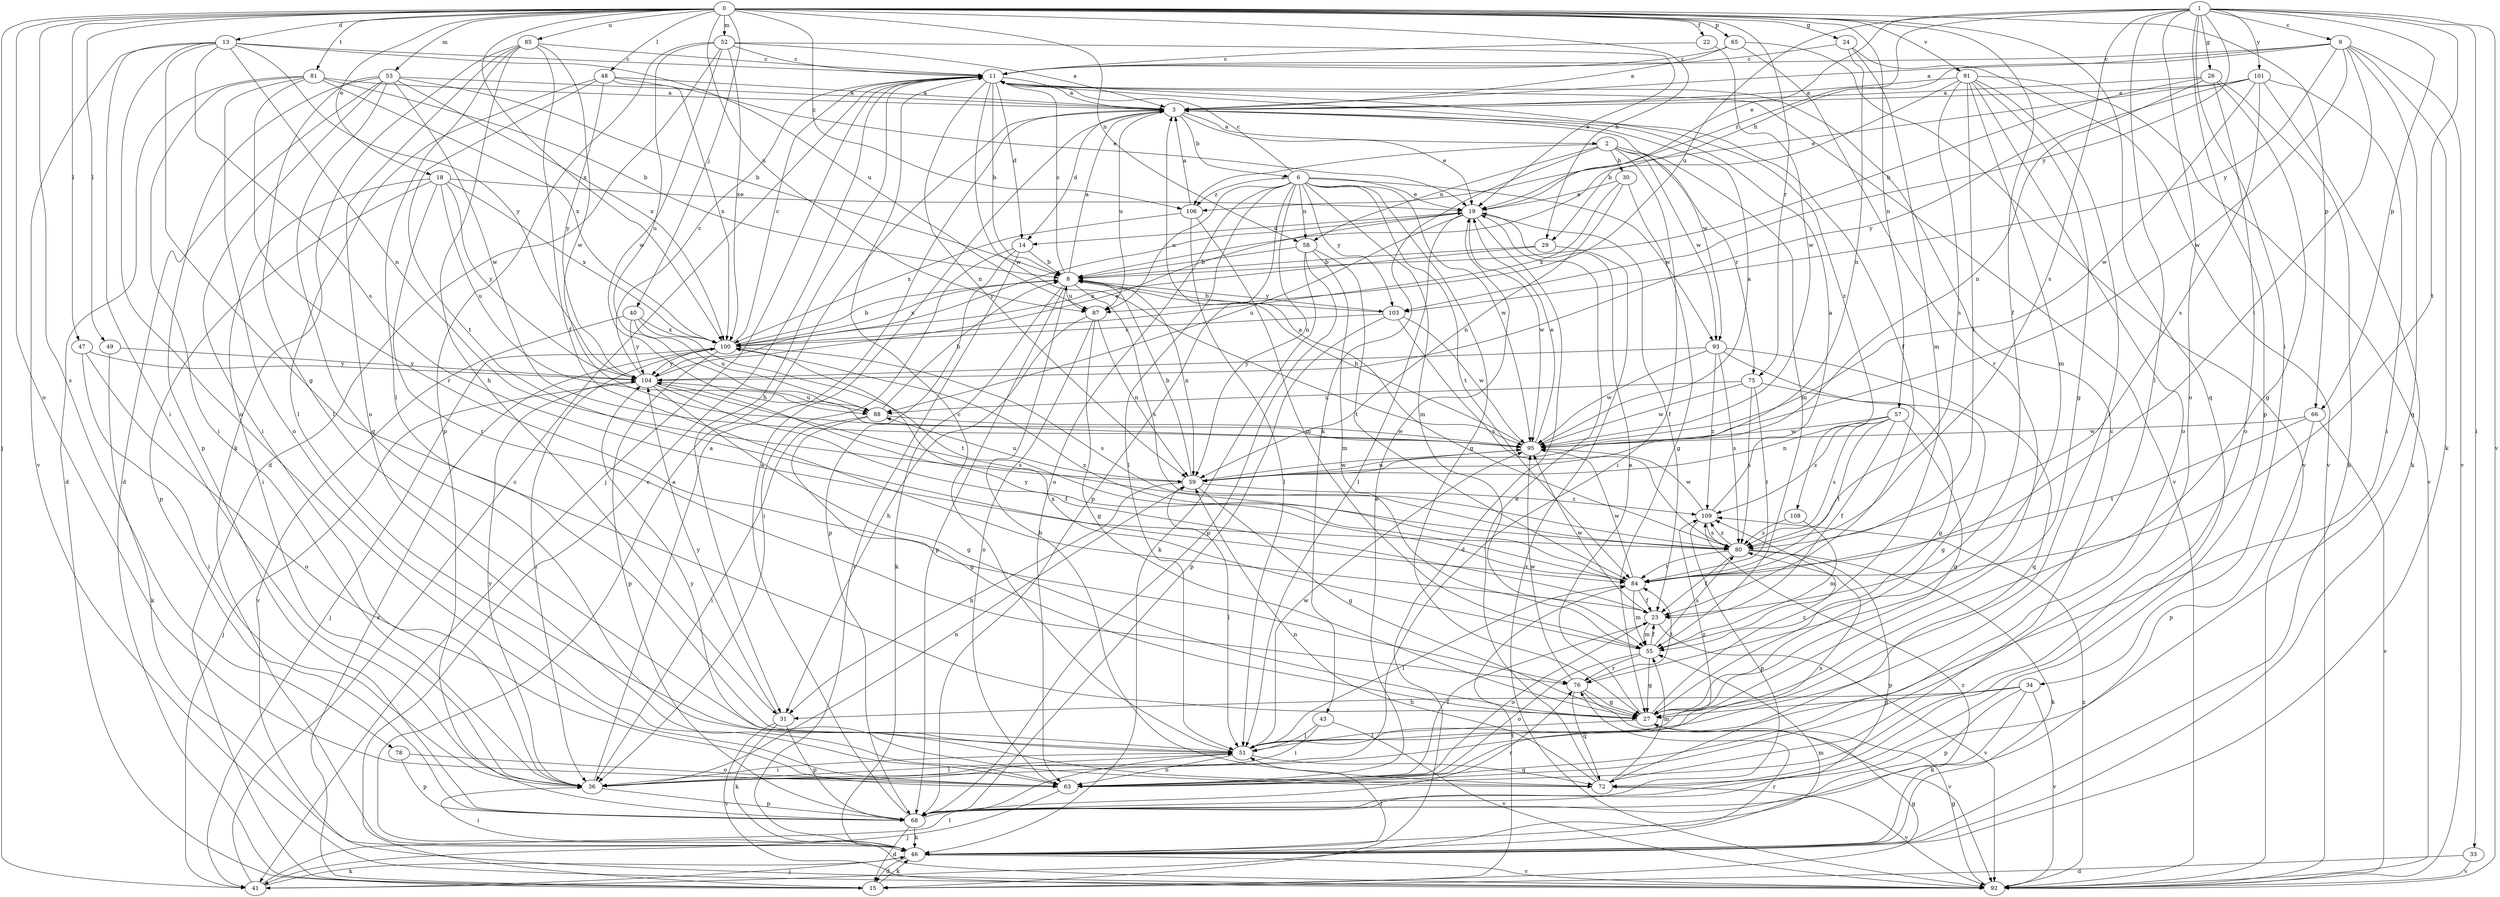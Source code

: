 strict digraph  {
0;
1;
2;
3;
6;
8;
9;
11;
13;
14;
15;
18;
19;
22;
23;
24;
26;
27;
29;
30;
31;
33;
34;
36;
40;
41;
43;
46;
47;
48;
49;
51;
52;
53;
55;
57;
58;
59;
63;
65;
66;
68;
72;
75;
76;
78;
80;
81;
84;
85;
87;
88;
91;
92;
93;
95;
100;
101;
103;
104;
106;
108;
109;
0 -> 13  [label=d];
0 -> 18  [label=e];
0 -> 22  [label=f];
0 -> 23  [label=f];
0 -> 24  [label=g];
0 -> 29  [label=h];
0 -> 40  [label=j];
0 -> 41  [label=j];
0 -> 47  [label=l];
0 -> 48  [label=l];
0 -> 49  [label=l];
0 -> 52  [label=m];
0 -> 53  [label=m];
0 -> 57  [label=n];
0 -> 58  [label=n];
0 -> 63  [label=o];
0 -> 65  [label=p];
0 -> 66  [label=p];
0 -> 72  [label=q];
0 -> 75  [label=r];
0 -> 78  [label=s];
0 -> 81  [label=t];
0 -> 85  [label=u];
0 -> 87  [label=u];
0 -> 91  [label=v];
0 -> 100  [label=x];
0 -> 106  [label=z];
1 -> 9  [label=c];
1 -> 19  [label=e];
1 -> 26  [label=g];
1 -> 29  [label=h];
1 -> 33  [label=i];
1 -> 34  [label=i];
1 -> 51  [label=l];
1 -> 63  [label=o];
1 -> 66  [label=p];
1 -> 68  [label=p];
1 -> 80  [label=s];
1 -> 84  [label=t];
1 -> 87  [label=u];
1 -> 92  [label=v];
1 -> 101  [label=y];
1 -> 103  [label=y];
2 -> 30  [label=h];
2 -> 36  [label=i];
2 -> 43  [label=k];
2 -> 55  [label=m];
2 -> 58  [label=n];
2 -> 75  [label=r];
2 -> 93  [label=w];
2 -> 106  [label=z];
3 -> 2  [label=a];
3 -> 6  [label=b];
3 -> 14  [label=d];
3 -> 19  [label=e];
3 -> 87  [label=u];
3 -> 93  [label=w];
6 -> 11  [label=c];
6 -> 19  [label=e];
6 -> 27  [label=g];
6 -> 51  [label=l];
6 -> 55  [label=m];
6 -> 58  [label=n];
6 -> 59  [label=n];
6 -> 63  [label=o];
6 -> 68  [label=p];
6 -> 84  [label=t];
6 -> 87  [label=u];
6 -> 93  [label=w];
6 -> 95  [label=w];
6 -> 103  [label=y];
6 -> 106  [label=z];
8 -> 3  [label=a];
8 -> 11  [label=c];
8 -> 46  [label=k];
8 -> 59  [label=n];
8 -> 68  [label=p];
8 -> 80  [label=s];
8 -> 87  [label=u];
8 -> 100  [label=x];
8 -> 103  [label=y];
9 -> 3  [label=a];
9 -> 11  [label=c];
9 -> 46  [label=k];
9 -> 72  [label=q];
9 -> 84  [label=t];
9 -> 92  [label=v];
9 -> 95  [label=w];
9 -> 103  [label=y];
9 -> 106  [label=z];
11 -> 3  [label=a];
11 -> 8  [label=b];
11 -> 14  [label=d];
11 -> 23  [label=f];
11 -> 31  [label=h];
11 -> 41  [label=j];
11 -> 59  [label=n];
11 -> 92  [label=v];
11 -> 95  [label=w];
11 -> 108  [label=z];
13 -> 11  [label=c];
13 -> 27  [label=g];
13 -> 36  [label=i];
13 -> 59  [label=n];
13 -> 63  [label=o];
13 -> 80  [label=s];
13 -> 87  [label=u];
13 -> 92  [label=v];
13 -> 104  [label=y];
14 -> 8  [label=b];
14 -> 36  [label=i];
14 -> 68  [label=p];
14 -> 92  [label=v];
15 -> 11  [label=c];
15 -> 27  [label=g];
15 -> 46  [label=k];
15 -> 84  [label=t];
15 -> 100  [label=x];
18 -> 19  [label=e];
18 -> 36  [label=i];
18 -> 68  [label=p];
18 -> 76  [label=r];
18 -> 88  [label=u];
18 -> 100  [label=x];
18 -> 104  [label=y];
19 -> 14  [label=d];
19 -> 15  [label=d];
19 -> 23  [label=f];
19 -> 51  [label=l];
19 -> 88  [label=u];
19 -> 95  [label=w];
19 -> 104  [label=y];
22 -> 11  [label=c];
22 -> 95  [label=w];
23 -> 55  [label=m];
23 -> 63  [label=o];
23 -> 92  [label=v];
23 -> 95  [label=w];
24 -> 11  [label=c];
24 -> 55  [label=m];
24 -> 59  [label=n];
24 -> 92  [label=v];
26 -> 3  [label=a];
26 -> 8  [label=b];
26 -> 27  [label=g];
26 -> 46  [label=k];
26 -> 59  [label=n];
26 -> 63  [label=o];
27 -> 19  [label=e];
27 -> 51  [label=l];
27 -> 109  [label=z];
29 -> 8  [label=b];
29 -> 92  [label=v];
29 -> 100  [label=x];
30 -> 19  [label=e];
30 -> 27  [label=g];
30 -> 59  [label=n];
30 -> 100  [label=x];
31 -> 46  [label=k];
31 -> 68  [label=p];
31 -> 92  [label=v];
31 -> 104  [label=y];
33 -> 15  [label=d];
33 -> 92  [label=v];
34 -> 27  [label=g];
34 -> 31  [label=h];
34 -> 46  [label=k];
34 -> 68  [label=p];
34 -> 92  [label=v];
36 -> 3  [label=a];
36 -> 51  [label=l];
36 -> 59  [label=n];
36 -> 68  [label=p];
36 -> 104  [label=y];
40 -> 84  [label=t];
40 -> 88  [label=u];
40 -> 92  [label=v];
40 -> 100  [label=x];
40 -> 104  [label=y];
41 -> 11  [label=c];
41 -> 46  [label=k];
41 -> 51  [label=l];
41 -> 76  [label=r];
43 -> 36  [label=i];
43 -> 51  [label=l];
43 -> 92  [label=v];
46 -> 3  [label=a];
46 -> 15  [label=d];
46 -> 36  [label=i];
46 -> 41  [label=j];
46 -> 51  [label=l];
46 -> 55  [label=m];
46 -> 92  [label=v];
46 -> 109  [label=z];
47 -> 36  [label=i];
47 -> 63  [label=o];
47 -> 104  [label=y];
48 -> 3  [label=a];
48 -> 19  [label=e];
48 -> 51  [label=l];
48 -> 84  [label=t];
48 -> 100  [label=x];
48 -> 104  [label=y];
49 -> 46  [label=k];
49 -> 104  [label=y];
51 -> 11  [label=c];
51 -> 36  [label=i];
51 -> 63  [label=o];
51 -> 72  [label=q];
51 -> 95  [label=w];
51 -> 109  [label=z];
52 -> 3  [label=a];
52 -> 11  [label=c];
52 -> 15  [label=d];
52 -> 19  [label=e];
52 -> 68  [label=p];
52 -> 88  [label=u];
52 -> 95  [label=w];
52 -> 100  [label=x];
53 -> 3  [label=a];
53 -> 8  [label=b];
53 -> 15  [label=d];
53 -> 36  [label=i];
53 -> 51  [label=l];
53 -> 68  [label=p];
53 -> 72  [label=q];
53 -> 95  [label=w];
53 -> 100  [label=x];
55 -> 23  [label=f];
55 -> 27  [label=g];
55 -> 63  [label=o];
55 -> 76  [label=r];
55 -> 80  [label=s];
55 -> 100  [label=x];
57 -> 23  [label=f];
57 -> 27  [label=g];
57 -> 59  [label=n];
57 -> 80  [label=s];
57 -> 84  [label=t];
57 -> 95  [label=w];
57 -> 109  [label=z];
58 -> 8  [label=b];
58 -> 46  [label=k];
58 -> 55  [label=m];
58 -> 68  [label=p];
58 -> 84  [label=t];
59 -> 8  [label=b];
59 -> 27  [label=g];
59 -> 31  [label=h];
59 -> 51  [label=l];
59 -> 88  [label=u];
59 -> 95  [label=w];
59 -> 109  [label=z];
63 -> 19  [label=e];
63 -> 23  [label=f];
63 -> 41  [label=j];
63 -> 80  [label=s];
65 -> 3  [label=a];
65 -> 11  [label=c];
65 -> 76  [label=r];
65 -> 92  [label=v];
66 -> 68  [label=p];
66 -> 84  [label=t];
66 -> 92  [label=v];
66 -> 95  [label=w];
68 -> 3  [label=a];
68 -> 15  [label=d];
68 -> 46  [label=k];
68 -> 76  [label=r];
72 -> 8  [label=b];
72 -> 11  [label=c];
72 -> 19  [label=e];
72 -> 55  [label=m];
72 -> 59  [label=n];
72 -> 92  [label=v];
72 -> 104  [label=y];
75 -> 27  [label=g];
75 -> 80  [label=s];
75 -> 84  [label=t];
75 -> 88  [label=u];
75 -> 95  [label=w];
76 -> 27  [label=g];
76 -> 72  [label=q];
76 -> 84  [label=t];
76 -> 92  [label=v];
76 -> 95  [label=w];
78 -> 63  [label=o];
78 -> 68  [label=p];
80 -> 3  [label=a];
80 -> 23  [label=f];
80 -> 46  [label=k];
80 -> 68  [label=p];
80 -> 84  [label=t];
80 -> 109  [label=z];
81 -> 3  [label=a];
81 -> 8  [label=b];
81 -> 15  [label=d];
81 -> 36  [label=i];
81 -> 63  [label=o];
81 -> 76  [label=r];
81 -> 100  [label=x];
84 -> 23  [label=f];
84 -> 51  [label=l];
84 -> 55  [label=m];
84 -> 95  [label=w];
84 -> 100  [label=x];
84 -> 104  [label=y];
85 -> 11  [label=c];
85 -> 23  [label=f];
85 -> 31  [label=h];
85 -> 46  [label=k];
85 -> 51  [label=l];
85 -> 63  [label=o];
85 -> 95  [label=w];
87 -> 27  [label=g];
87 -> 31  [label=h];
87 -> 59  [label=n];
87 -> 63  [label=o];
88 -> 8  [label=b];
88 -> 27  [label=g];
88 -> 36  [label=i];
88 -> 95  [label=w];
91 -> 3  [label=a];
91 -> 8  [label=b];
91 -> 27  [label=g];
91 -> 51  [label=l];
91 -> 55  [label=m];
91 -> 63  [label=o];
91 -> 80  [label=s];
91 -> 84  [label=t];
91 -> 92  [label=v];
92 -> 27  [label=g];
92 -> 109  [label=z];
93 -> 27  [label=g];
93 -> 72  [label=q];
93 -> 80  [label=s];
93 -> 95  [label=w];
93 -> 104  [label=y];
93 -> 109  [label=z];
95 -> 3  [label=a];
95 -> 8  [label=b];
95 -> 19  [label=e];
95 -> 59  [label=n];
100 -> 8  [label=b];
100 -> 11  [label=c];
100 -> 36  [label=i];
100 -> 41  [label=j];
100 -> 68  [label=p];
100 -> 80  [label=s];
100 -> 104  [label=y];
101 -> 3  [label=a];
101 -> 19  [label=e];
101 -> 36  [label=i];
101 -> 46  [label=k];
101 -> 80  [label=s];
101 -> 95  [label=w];
101 -> 104  [label=y];
103 -> 8  [label=b];
103 -> 68  [label=p];
103 -> 80  [label=s];
103 -> 95  [label=w];
103 -> 100  [label=x];
104 -> 11  [label=c];
104 -> 19  [label=e];
104 -> 23  [label=f];
104 -> 27  [label=g];
104 -> 41  [label=j];
104 -> 80  [label=s];
104 -> 88  [label=u];
106 -> 3  [label=a];
106 -> 51  [label=l];
106 -> 55  [label=m];
106 -> 100  [label=x];
108 -> 55  [label=m];
108 -> 80  [label=s];
109 -> 3  [label=a];
109 -> 68  [label=p];
109 -> 80  [label=s];
109 -> 95  [label=w];
}
